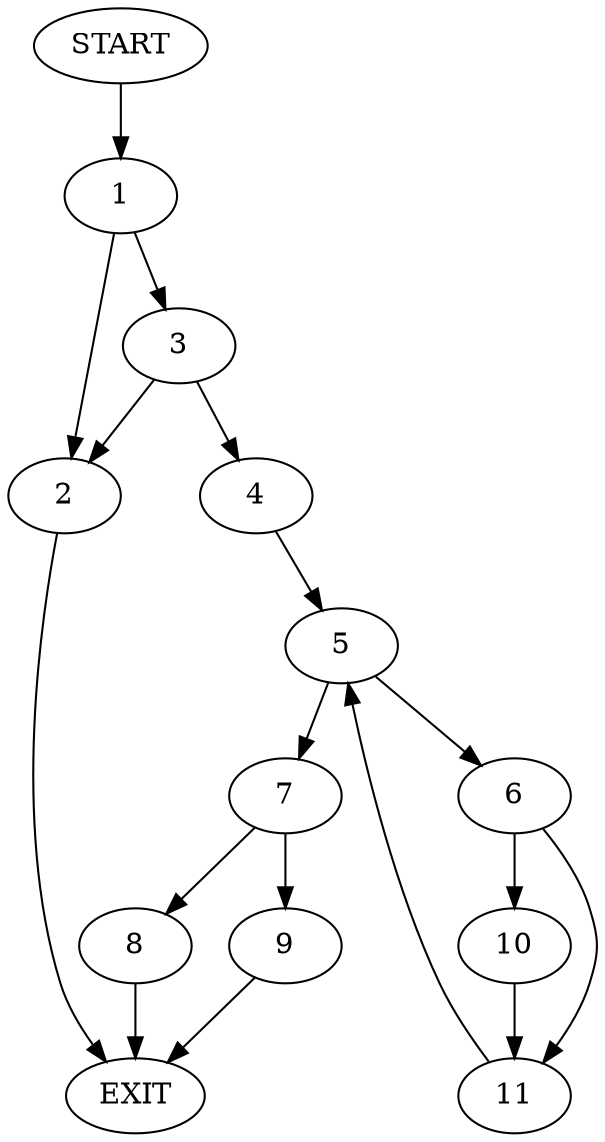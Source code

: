 digraph {
0 [label="START"]
12 [label="EXIT"]
0 -> 1
1 -> 2
1 -> 3
3 -> 2
3 -> 4
2 -> 12
4 -> 5
5 -> 6
5 -> 7
7 -> 8
7 -> 9
6 -> 10
6 -> 11
11 -> 5
10 -> 11
8 -> 12
9 -> 12
}
